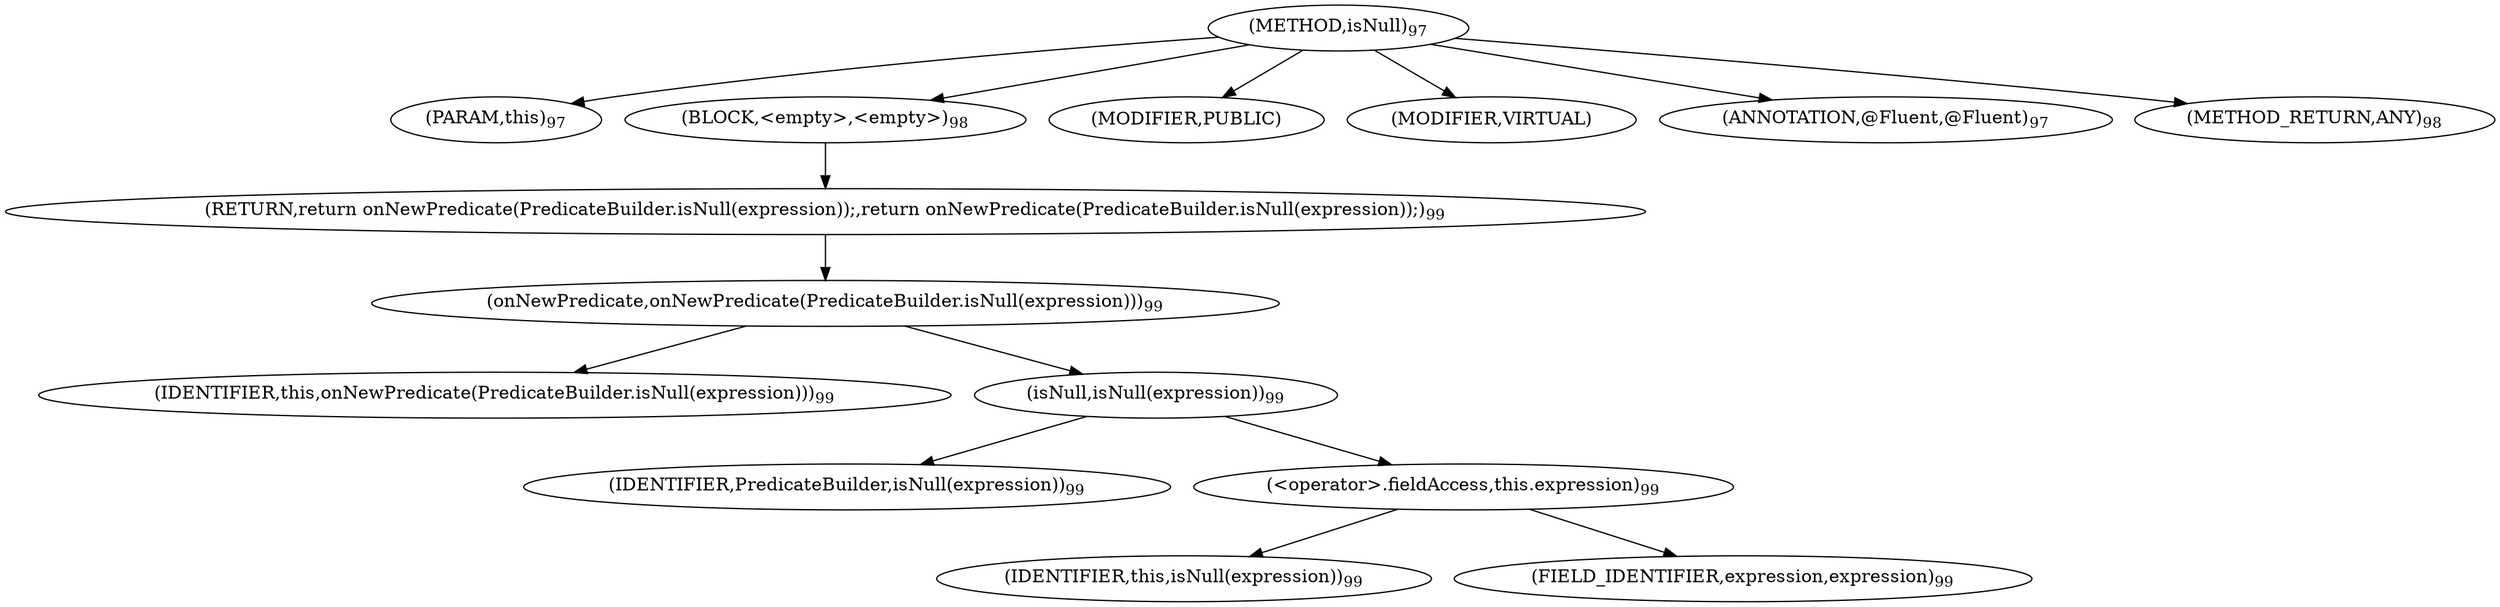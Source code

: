 digraph "isNull" {  
"309" [label = <(METHOD,isNull)<SUB>97</SUB>> ]
"28" [label = <(PARAM,this)<SUB>97</SUB>> ]
"310" [label = <(BLOCK,&lt;empty&gt;,&lt;empty&gt;)<SUB>98</SUB>> ]
"311" [label = <(RETURN,return onNewPredicate(PredicateBuilder.isNull(expression));,return onNewPredicate(PredicateBuilder.isNull(expression));)<SUB>99</SUB>> ]
"312" [label = <(onNewPredicate,onNewPredicate(PredicateBuilder.isNull(expression)))<SUB>99</SUB>> ]
"27" [label = <(IDENTIFIER,this,onNewPredicate(PredicateBuilder.isNull(expression)))<SUB>99</SUB>> ]
"313" [label = <(isNull,isNull(expression))<SUB>99</SUB>> ]
"314" [label = <(IDENTIFIER,PredicateBuilder,isNull(expression))<SUB>99</SUB>> ]
"315" [label = <(&lt;operator&gt;.fieldAccess,this.expression)<SUB>99</SUB>> ]
"316" [label = <(IDENTIFIER,this,isNull(expression))<SUB>99</SUB>> ]
"317" [label = <(FIELD_IDENTIFIER,expression,expression)<SUB>99</SUB>> ]
"318" [label = <(MODIFIER,PUBLIC)> ]
"319" [label = <(MODIFIER,VIRTUAL)> ]
"320" [label = <(ANNOTATION,@Fluent,@Fluent)<SUB>97</SUB>> ]
"321" [label = <(METHOD_RETURN,ANY)<SUB>98</SUB>> ]
  "309" -> "28" 
  "309" -> "310" 
  "309" -> "318" 
  "309" -> "319" 
  "309" -> "320" 
  "309" -> "321" 
  "310" -> "311" 
  "311" -> "312" 
  "312" -> "27" 
  "312" -> "313" 
  "313" -> "314" 
  "313" -> "315" 
  "315" -> "316" 
  "315" -> "317" 
}
